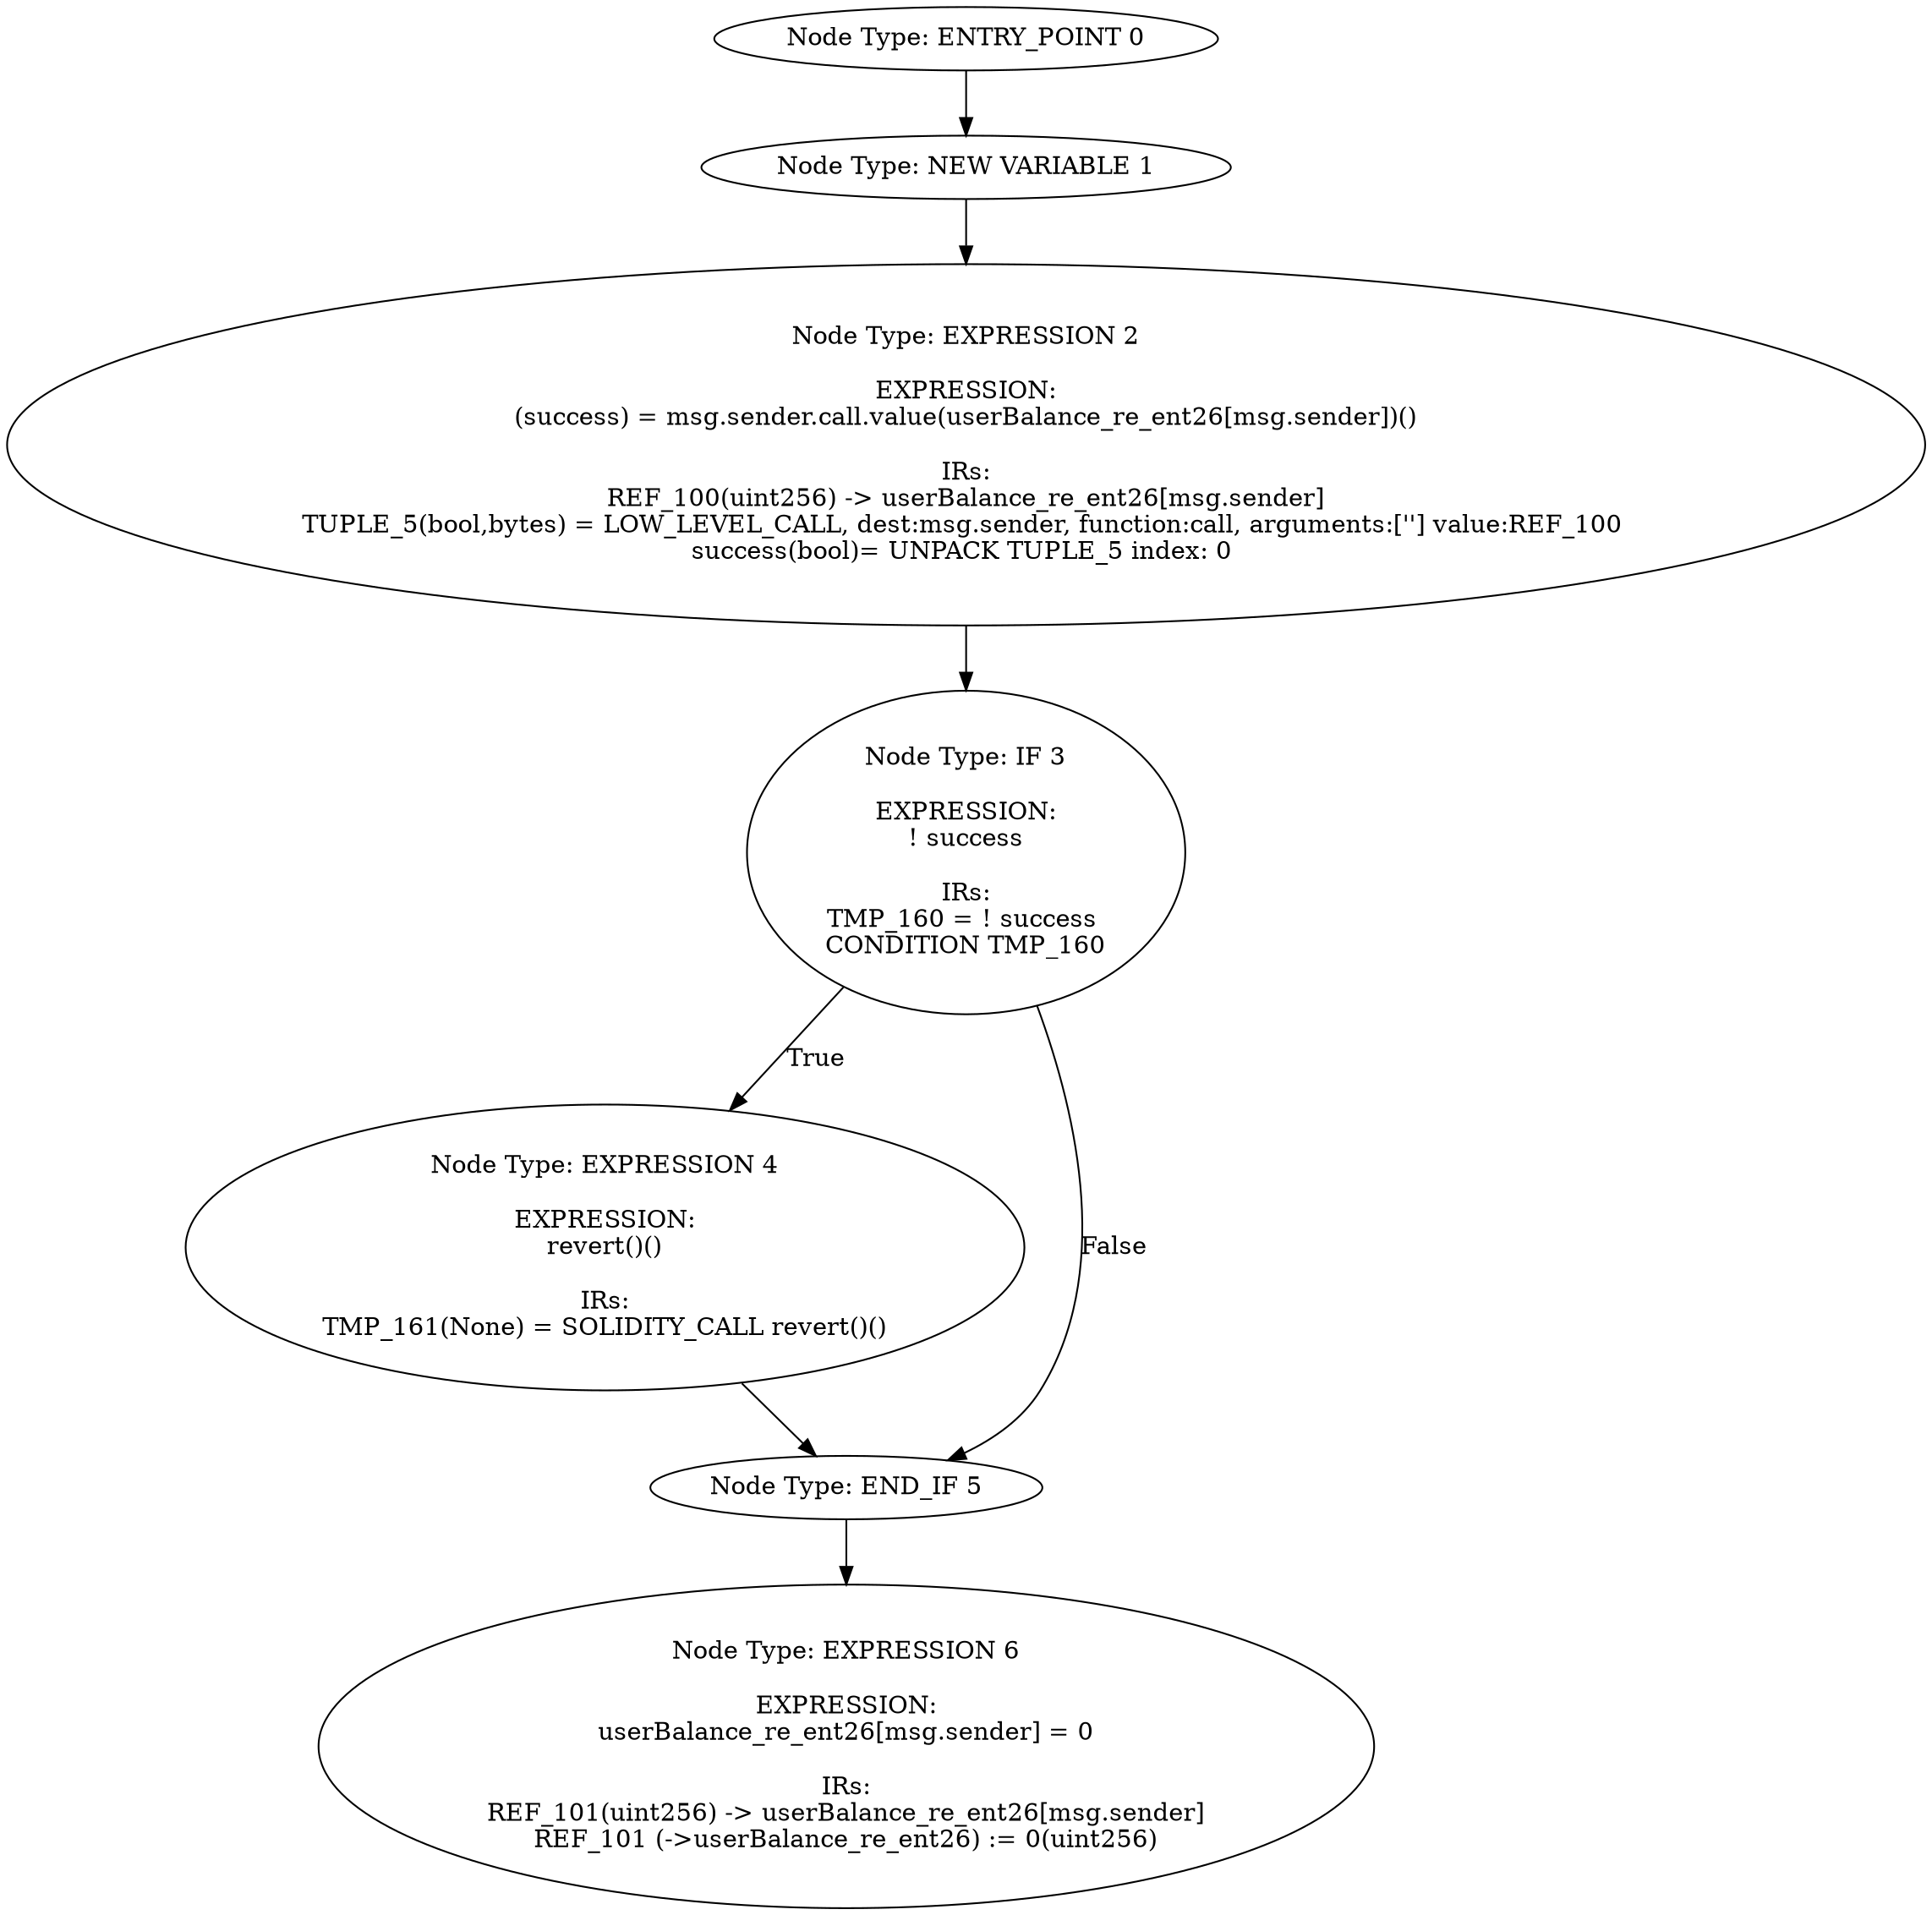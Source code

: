 digraph{
0[label="Node Type: ENTRY_POINT 0
"];
0->1;
1[label="Node Type: NEW VARIABLE 1
"];
1->2;
2[label="Node Type: EXPRESSION 2

EXPRESSION:
(success) = msg.sender.call.value(userBalance_re_ent26[msg.sender])()

IRs:
REF_100(uint256) -> userBalance_re_ent26[msg.sender]
TUPLE_5(bool,bytes) = LOW_LEVEL_CALL, dest:msg.sender, function:call, arguments:[''] value:REF_100 
success(bool)= UNPACK TUPLE_5 index: 0 "];
2->3;
3[label="Node Type: IF 3

EXPRESSION:
! success

IRs:
TMP_160 = ! success 
CONDITION TMP_160"];
3->4[label="True"];
3->5[label="False"];
4[label="Node Type: EXPRESSION 4

EXPRESSION:
revert()()

IRs:
TMP_161(None) = SOLIDITY_CALL revert()()"];
4->5;
5[label="Node Type: END_IF 5
"];
5->6;
6[label="Node Type: EXPRESSION 6

EXPRESSION:
userBalance_re_ent26[msg.sender] = 0

IRs:
REF_101(uint256) -> userBalance_re_ent26[msg.sender]
REF_101 (->userBalance_re_ent26) := 0(uint256)"];
}
